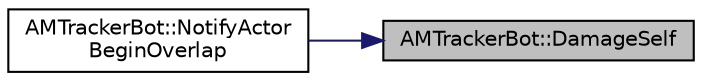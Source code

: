 digraph "AMTrackerBot::DamageSelf"
{
 // LATEX_PDF_SIZE
  edge [fontname="Helvetica",fontsize="10",labelfontname="Helvetica",labelfontsize="10"];
  node [fontname="Helvetica",fontsize="10",shape=record];
  rankdir="RL";
  Node1 [label="AMTrackerBot::DamageSelf",height=0.2,width=0.4,color="black", fillcolor="grey75", style="filled", fontcolor="black",tooltip=" "];
  Node1 -> Node2 [dir="back",color="midnightblue",fontsize="10",style="solid",fontname="Helvetica"];
  Node2 [label="AMTrackerBot::NotifyActor\lBeginOverlap",height=0.2,width=0.4,color="black", fillcolor="white", style="filled",URL="$class_a_m_tracker_bot.html#a4696132daa52bc1abb29262c58362135",tooltip=" "];
}
